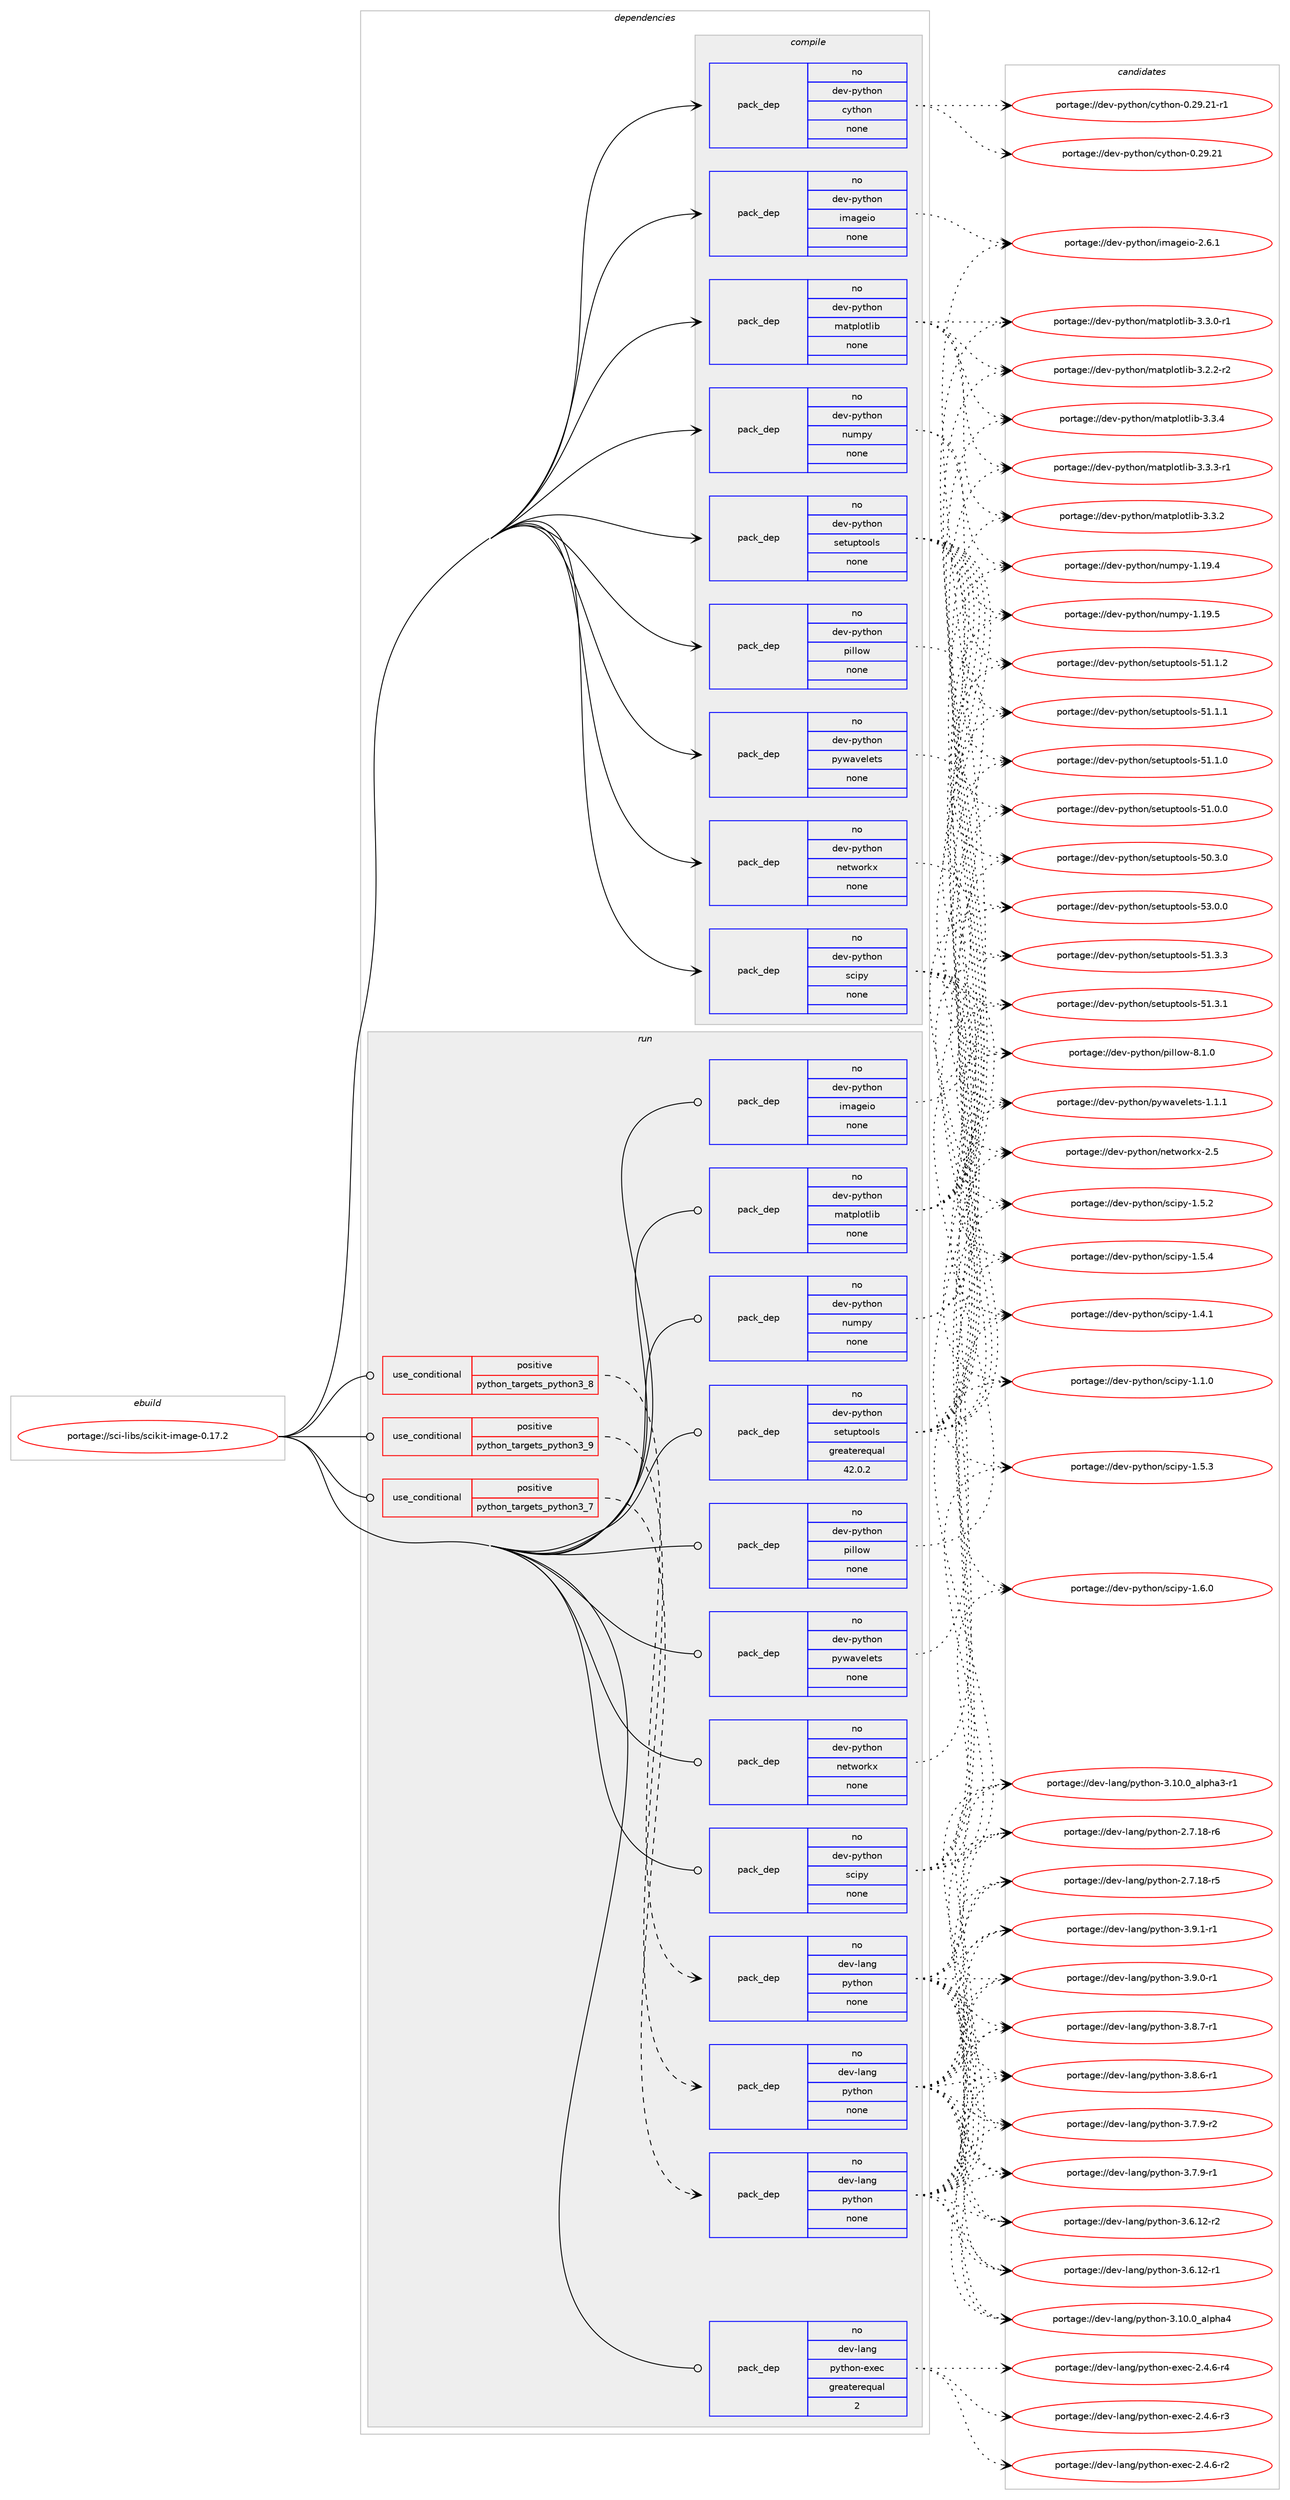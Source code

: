 digraph prolog {

# *************
# Graph options
# *************

newrank=true;
concentrate=true;
compound=true;
graph [rankdir=LR,fontname=Helvetica,fontsize=10,ranksep=1.5];#, ranksep=2.5, nodesep=0.2];
edge  [arrowhead=vee];
node  [fontname=Helvetica,fontsize=10];

# **********
# The ebuild
# **********

subgraph cluster_leftcol {
color=gray;
rank=same;
label=<<i>ebuild</i>>;
id [label="portage://sci-libs/scikit-image-0.17.2", color=red, width=4, href="../sci-libs/scikit-image-0.17.2.svg"];
}

# ****************
# The dependencies
# ****************

subgraph cluster_midcol {
color=gray;
label=<<i>dependencies</i>>;
subgraph cluster_compile {
fillcolor="#eeeeee";
style=filled;
label=<<i>compile</i>>;
subgraph pack11414 {
dependency16596 [label=<<TABLE BORDER="0" CELLBORDER="1" CELLSPACING="0" CELLPADDING="4" WIDTH="220"><TR><TD ROWSPAN="6" CELLPADDING="30">pack_dep</TD></TR><TR><TD WIDTH="110">no</TD></TR><TR><TD>dev-python</TD></TR><TR><TD>cython</TD></TR><TR><TD>none</TD></TR><TR><TD></TD></TR></TABLE>>, shape=none, color=blue];
}
id:e -> dependency16596:w [weight=20,style="solid",arrowhead="vee"];
subgraph pack11415 {
dependency16597 [label=<<TABLE BORDER="0" CELLBORDER="1" CELLSPACING="0" CELLPADDING="4" WIDTH="220"><TR><TD ROWSPAN="6" CELLPADDING="30">pack_dep</TD></TR><TR><TD WIDTH="110">no</TD></TR><TR><TD>dev-python</TD></TR><TR><TD>imageio</TD></TR><TR><TD>none</TD></TR><TR><TD></TD></TR></TABLE>>, shape=none, color=blue];
}
id:e -> dependency16597:w [weight=20,style="solid",arrowhead="vee"];
subgraph pack11416 {
dependency16598 [label=<<TABLE BORDER="0" CELLBORDER="1" CELLSPACING="0" CELLPADDING="4" WIDTH="220"><TR><TD ROWSPAN="6" CELLPADDING="30">pack_dep</TD></TR><TR><TD WIDTH="110">no</TD></TR><TR><TD>dev-python</TD></TR><TR><TD>matplotlib</TD></TR><TR><TD>none</TD></TR><TR><TD></TD></TR></TABLE>>, shape=none, color=blue];
}
id:e -> dependency16598:w [weight=20,style="solid",arrowhead="vee"];
subgraph pack11417 {
dependency16599 [label=<<TABLE BORDER="0" CELLBORDER="1" CELLSPACING="0" CELLPADDING="4" WIDTH="220"><TR><TD ROWSPAN="6" CELLPADDING="30">pack_dep</TD></TR><TR><TD WIDTH="110">no</TD></TR><TR><TD>dev-python</TD></TR><TR><TD>networkx</TD></TR><TR><TD>none</TD></TR><TR><TD></TD></TR></TABLE>>, shape=none, color=blue];
}
id:e -> dependency16599:w [weight=20,style="solid",arrowhead="vee"];
subgraph pack11418 {
dependency16600 [label=<<TABLE BORDER="0" CELLBORDER="1" CELLSPACING="0" CELLPADDING="4" WIDTH="220"><TR><TD ROWSPAN="6" CELLPADDING="30">pack_dep</TD></TR><TR><TD WIDTH="110">no</TD></TR><TR><TD>dev-python</TD></TR><TR><TD>numpy</TD></TR><TR><TD>none</TD></TR><TR><TD></TD></TR></TABLE>>, shape=none, color=blue];
}
id:e -> dependency16600:w [weight=20,style="solid",arrowhead="vee"];
subgraph pack11419 {
dependency16601 [label=<<TABLE BORDER="0" CELLBORDER="1" CELLSPACING="0" CELLPADDING="4" WIDTH="220"><TR><TD ROWSPAN="6" CELLPADDING="30">pack_dep</TD></TR><TR><TD WIDTH="110">no</TD></TR><TR><TD>dev-python</TD></TR><TR><TD>pillow</TD></TR><TR><TD>none</TD></TR><TR><TD></TD></TR></TABLE>>, shape=none, color=blue];
}
id:e -> dependency16601:w [weight=20,style="solid",arrowhead="vee"];
subgraph pack11420 {
dependency16602 [label=<<TABLE BORDER="0" CELLBORDER="1" CELLSPACING="0" CELLPADDING="4" WIDTH="220"><TR><TD ROWSPAN="6" CELLPADDING="30">pack_dep</TD></TR><TR><TD WIDTH="110">no</TD></TR><TR><TD>dev-python</TD></TR><TR><TD>pywavelets</TD></TR><TR><TD>none</TD></TR><TR><TD></TD></TR></TABLE>>, shape=none, color=blue];
}
id:e -> dependency16602:w [weight=20,style="solid",arrowhead="vee"];
subgraph pack11421 {
dependency16603 [label=<<TABLE BORDER="0" CELLBORDER="1" CELLSPACING="0" CELLPADDING="4" WIDTH="220"><TR><TD ROWSPAN="6" CELLPADDING="30">pack_dep</TD></TR><TR><TD WIDTH="110">no</TD></TR><TR><TD>dev-python</TD></TR><TR><TD>scipy</TD></TR><TR><TD>none</TD></TR><TR><TD></TD></TR></TABLE>>, shape=none, color=blue];
}
id:e -> dependency16603:w [weight=20,style="solid",arrowhead="vee"];
subgraph pack11422 {
dependency16604 [label=<<TABLE BORDER="0" CELLBORDER="1" CELLSPACING="0" CELLPADDING="4" WIDTH="220"><TR><TD ROWSPAN="6" CELLPADDING="30">pack_dep</TD></TR><TR><TD WIDTH="110">no</TD></TR><TR><TD>dev-python</TD></TR><TR><TD>setuptools</TD></TR><TR><TD>none</TD></TR><TR><TD></TD></TR></TABLE>>, shape=none, color=blue];
}
id:e -> dependency16604:w [weight=20,style="solid",arrowhead="vee"];
}
subgraph cluster_compileandrun {
fillcolor="#eeeeee";
style=filled;
label=<<i>compile and run</i>>;
}
subgraph cluster_run {
fillcolor="#eeeeee";
style=filled;
label=<<i>run</i>>;
subgraph cond5049 {
dependency16605 [label=<<TABLE BORDER="0" CELLBORDER="1" CELLSPACING="0" CELLPADDING="4"><TR><TD ROWSPAN="3" CELLPADDING="10">use_conditional</TD></TR><TR><TD>positive</TD></TR><TR><TD>python_targets_python3_7</TD></TR></TABLE>>, shape=none, color=red];
subgraph pack11423 {
dependency16606 [label=<<TABLE BORDER="0" CELLBORDER="1" CELLSPACING="0" CELLPADDING="4" WIDTH="220"><TR><TD ROWSPAN="6" CELLPADDING="30">pack_dep</TD></TR><TR><TD WIDTH="110">no</TD></TR><TR><TD>dev-lang</TD></TR><TR><TD>python</TD></TR><TR><TD>none</TD></TR><TR><TD></TD></TR></TABLE>>, shape=none, color=blue];
}
dependency16605:e -> dependency16606:w [weight=20,style="dashed",arrowhead="vee"];
}
id:e -> dependency16605:w [weight=20,style="solid",arrowhead="odot"];
subgraph cond5050 {
dependency16607 [label=<<TABLE BORDER="0" CELLBORDER="1" CELLSPACING="0" CELLPADDING="4"><TR><TD ROWSPAN="3" CELLPADDING="10">use_conditional</TD></TR><TR><TD>positive</TD></TR><TR><TD>python_targets_python3_8</TD></TR></TABLE>>, shape=none, color=red];
subgraph pack11424 {
dependency16608 [label=<<TABLE BORDER="0" CELLBORDER="1" CELLSPACING="0" CELLPADDING="4" WIDTH="220"><TR><TD ROWSPAN="6" CELLPADDING="30">pack_dep</TD></TR><TR><TD WIDTH="110">no</TD></TR><TR><TD>dev-lang</TD></TR><TR><TD>python</TD></TR><TR><TD>none</TD></TR><TR><TD></TD></TR></TABLE>>, shape=none, color=blue];
}
dependency16607:e -> dependency16608:w [weight=20,style="dashed",arrowhead="vee"];
}
id:e -> dependency16607:w [weight=20,style="solid",arrowhead="odot"];
subgraph cond5051 {
dependency16609 [label=<<TABLE BORDER="0" CELLBORDER="1" CELLSPACING="0" CELLPADDING="4"><TR><TD ROWSPAN="3" CELLPADDING="10">use_conditional</TD></TR><TR><TD>positive</TD></TR><TR><TD>python_targets_python3_9</TD></TR></TABLE>>, shape=none, color=red];
subgraph pack11425 {
dependency16610 [label=<<TABLE BORDER="0" CELLBORDER="1" CELLSPACING="0" CELLPADDING="4" WIDTH="220"><TR><TD ROWSPAN="6" CELLPADDING="30">pack_dep</TD></TR><TR><TD WIDTH="110">no</TD></TR><TR><TD>dev-lang</TD></TR><TR><TD>python</TD></TR><TR><TD>none</TD></TR><TR><TD></TD></TR></TABLE>>, shape=none, color=blue];
}
dependency16609:e -> dependency16610:w [weight=20,style="dashed",arrowhead="vee"];
}
id:e -> dependency16609:w [weight=20,style="solid",arrowhead="odot"];
subgraph pack11426 {
dependency16611 [label=<<TABLE BORDER="0" CELLBORDER="1" CELLSPACING="0" CELLPADDING="4" WIDTH="220"><TR><TD ROWSPAN="6" CELLPADDING="30">pack_dep</TD></TR><TR><TD WIDTH="110">no</TD></TR><TR><TD>dev-lang</TD></TR><TR><TD>python-exec</TD></TR><TR><TD>greaterequal</TD></TR><TR><TD>2</TD></TR></TABLE>>, shape=none, color=blue];
}
id:e -> dependency16611:w [weight=20,style="solid",arrowhead="odot"];
subgraph pack11427 {
dependency16612 [label=<<TABLE BORDER="0" CELLBORDER="1" CELLSPACING="0" CELLPADDING="4" WIDTH="220"><TR><TD ROWSPAN="6" CELLPADDING="30">pack_dep</TD></TR><TR><TD WIDTH="110">no</TD></TR><TR><TD>dev-python</TD></TR><TR><TD>imageio</TD></TR><TR><TD>none</TD></TR><TR><TD></TD></TR></TABLE>>, shape=none, color=blue];
}
id:e -> dependency16612:w [weight=20,style="solid",arrowhead="odot"];
subgraph pack11428 {
dependency16613 [label=<<TABLE BORDER="0" CELLBORDER="1" CELLSPACING="0" CELLPADDING="4" WIDTH="220"><TR><TD ROWSPAN="6" CELLPADDING="30">pack_dep</TD></TR><TR><TD WIDTH="110">no</TD></TR><TR><TD>dev-python</TD></TR><TR><TD>matplotlib</TD></TR><TR><TD>none</TD></TR><TR><TD></TD></TR></TABLE>>, shape=none, color=blue];
}
id:e -> dependency16613:w [weight=20,style="solid",arrowhead="odot"];
subgraph pack11429 {
dependency16614 [label=<<TABLE BORDER="0" CELLBORDER="1" CELLSPACING="0" CELLPADDING="4" WIDTH="220"><TR><TD ROWSPAN="6" CELLPADDING="30">pack_dep</TD></TR><TR><TD WIDTH="110">no</TD></TR><TR><TD>dev-python</TD></TR><TR><TD>networkx</TD></TR><TR><TD>none</TD></TR><TR><TD></TD></TR></TABLE>>, shape=none, color=blue];
}
id:e -> dependency16614:w [weight=20,style="solid",arrowhead="odot"];
subgraph pack11430 {
dependency16615 [label=<<TABLE BORDER="0" CELLBORDER="1" CELLSPACING="0" CELLPADDING="4" WIDTH="220"><TR><TD ROWSPAN="6" CELLPADDING="30">pack_dep</TD></TR><TR><TD WIDTH="110">no</TD></TR><TR><TD>dev-python</TD></TR><TR><TD>numpy</TD></TR><TR><TD>none</TD></TR><TR><TD></TD></TR></TABLE>>, shape=none, color=blue];
}
id:e -> dependency16615:w [weight=20,style="solid",arrowhead="odot"];
subgraph pack11431 {
dependency16616 [label=<<TABLE BORDER="0" CELLBORDER="1" CELLSPACING="0" CELLPADDING="4" WIDTH="220"><TR><TD ROWSPAN="6" CELLPADDING="30">pack_dep</TD></TR><TR><TD WIDTH="110">no</TD></TR><TR><TD>dev-python</TD></TR><TR><TD>pillow</TD></TR><TR><TD>none</TD></TR><TR><TD></TD></TR></TABLE>>, shape=none, color=blue];
}
id:e -> dependency16616:w [weight=20,style="solid",arrowhead="odot"];
subgraph pack11432 {
dependency16617 [label=<<TABLE BORDER="0" CELLBORDER="1" CELLSPACING="0" CELLPADDING="4" WIDTH="220"><TR><TD ROWSPAN="6" CELLPADDING="30">pack_dep</TD></TR><TR><TD WIDTH="110">no</TD></TR><TR><TD>dev-python</TD></TR><TR><TD>pywavelets</TD></TR><TR><TD>none</TD></TR><TR><TD></TD></TR></TABLE>>, shape=none, color=blue];
}
id:e -> dependency16617:w [weight=20,style="solid",arrowhead="odot"];
subgraph pack11433 {
dependency16618 [label=<<TABLE BORDER="0" CELLBORDER="1" CELLSPACING="0" CELLPADDING="4" WIDTH="220"><TR><TD ROWSPAN="6" CELLPADDING="30">pack_dep</TD></TR><TR><TD WIDTH="110">no</TD></TR><TR><TD>dev-python</TD></TR><TR><TD>scipy</TD></TR><TR><TD>none</TD></TR><TR><TD></TD></TR></TABLE>>, shape=none, color=blue];
}
id:e -> dependency16618:w [weight=20,style="solid",arrowhead="odot"];
subgraph pack11434 {
dependency16619 [label=<<TABLE BORDER="0" CELLBORDER="1" CELLSPACING="0" CELLPADDING="4" WIDTH="220"><TR><TD ROWSPAN="6" CELLPADDING="30">pack_dep</TD></TR><TR><TD WIDTH="110">no</TD></TR><TR><TD>dev-python</TD></TR><TR><TD>setuptools</TD></TR><TR><TD>greaterequal</TD></TR><TR><TD>42.0.2</TD></TR></TABLE>>, shape=none, color=blue];
}
id:e -> dependency16619:w [weight=20,style="solid",arrowhead="odot"];
}
}

# **************
# The candidates
# **************

subgraph cluster_choices {
rank=same;
color=gray;
label=<<i>candidates</i>>;

subgraph choice11414 {
color=black;
nodesep=1;
choice10010111845112121116104111110479912111610411111045484650574650494511449 [label="portage://dev-python/cython-0.29.21-r1", color=red, width=4,href="../dev-python/cython-0.29.21-r1.svg"];
choice1001011184511212111610411111047991211161041111104548465057465049 [label="portage://dev-python/cython-0.29.21", color=red, width=4,href="../dev-python/cython-0.29.21.svg"];
dependency16596:e -> choice10010111845112121116104111110479912111610411111045484650574650494511449:w [style=dotted,weight="100"];
dependency16596:e -> choice1001011184511212111610411111047991211161041111104548465057465049:w [style=dotted,weight="100"];
}
subgraph choice11415 {
color=black;
nodesep=1;
choice100101118451121211161041111104710510997103101105111455046544649 [label="portage://dev-python/imageio-2.6.1", color=red, width=4,href="../dev-python/imageio-2.6.1.svg"];
dependency16597:e -> choice100101118451121211161041111104710510997103101105111455046544649:w [style=dotted,weight="100"];
}
subgraph choice11416 {
color=black;
nodesep=1;
choice10010111845112121116104111110471099711611210811111610810598455146514652 [label="portage://dev-python/matplotlib-3.3.4", color=red, width=4,href="../dev-python/matplotlib-3.3.4.svg"];
choice100101118451121211161041111104710997116112108111116108105984551465146514511449 [label="portage://dev-python/matplotlib-3.3.3-r1", color=red, width=4,href="../dev-python/matplotlib-3.3.3-r1.svg"];
choice10010111845112121116104111110471099711611210811111610810598455146514650 [label="portage://dev-python/matplotlib-3.3.2", color=red, width=4,href="../dev-python/matplotlib-3.3.2.svg"];
choice100101118451121211161041111104710997116112108111116108105984551465146484511449 [label="portage://dev-python/matplotlib-3.3.0-r1", color=red, width=4,href="../dev-python/matplotlib-3.3.0-r1.svg"];
choice100101118451121211161041111104710997116112108111116108105984551465046504511450 [label="portage://dev-python/matplotlib-3.2.2-r2", color=red, width=4,href="../dev-python/matplotlib-3.2.2-r2.svg"];
dependency16598:e -> choice10010111845112121116104111110471099711611210811111610810598455146514652:w [style=dotted,weight="100"];
dependency16598:e -> choice100101118451121211161041111104710997116112108111116108105984551465146514511449:w [style=dotted,weight="100"];
dependency16598:e -> choice10010111845112121116104111110471099711611210811111610810598455146514650:w [style=dotted,weight="100"];
dependency16598:e -> choice100101118451121211161041111104710997116112108111116108105984551465146484511449:w [style=dotted,weight="100"];
dependency16598:e -> choice100101118451121211161041111104710997116112108111116108105984551465046504511450:w [style=dotted,weight="100"];
}
subgraph choice11417 {
color=black;
nodesep=1;
choice100101118451121211161041111104711010111611911111410712045504653 [label="portage://dev-python/networkx-2.5", color=red, width=4,href="../dev-python/networkx-2.5.svg"];
dependency16599:e -> choice100101118451121211161041111104711010111611911111410712045504653:w [style=dotted,weight="100"];
}
subgraph choice11418 {
color=black;
nodesep=1;
choice100101118451121211161041111104711011710911212145494649574653 [label="portage://dev-python/numpy-1.19.5", color=red, width=4,href="../dev-python/numpy-1.19.5.svg"];
choice100101118451121211161041111104711011710911212145494649574652 [label="portage://dev-python/numpy-1.19.4", color=red, width=4,href="../dev-python/numpy-1.19.4.svg"];
dependency16600:e -> choice100101118451121211161041111104711011710911212145494649574653:w [style=dotted,weight="100"];
dependency16600:e -> choice100101118451121211161041111104711011710911212145494649574652:w [style=dotted,weight="100"];
}
subgraph choice11419 {
color=black;
nodesep=1;
choice1001011184511212111610411111047112105108108111119455646494648 [label="portage://dev-python/pillow-8.1.0", color=red, width=4,href="../dev-python/pillow-8.1.0.svg"];
dependency16601:e -> choice1001011184511212111610411111047112105108108111119455646494648:w [style=dotted,weight="100"];
}
subgraph choice11420 {
color=black;
nodesep=1;
choice100101118451121211161041111104711212111997118101108101116115454946494649 [label="portage://dev-python/pywavelets-1.1.1", color=red, width=4,href="../dev-python/pywavelets-1.1.1.svg"];
dependency16602:e -> choice100101118451121211161041111104711212111997118101108101116115454946494649:w [style=dotted,weight="100"];
}
subgraph choice11421 {
color=black;
nodesep=1;
choice100101118451121211161041111104711599105112121454946544648 [label="portage://dev-python/scipy-1.6.0", color=red, width=4,href="../dev-python/scipy-1.6.0.svg"];
choice100101118451121211161041111104711599105112121454946534652 [label="portage://dev-python/scipy-1.5.4", color=red, width=4,href="../dev-python/scipy-1.5.4.svg"];
choice100101118451121211161041111104711599105112121454946534651 [label="portage://dev-python/scipy-1.5.3", color=red, width=4,href="../dev-python/scipy-1.5.3.svg"];
choice100101118451121211161041111104711599105112121454946534650 [label="portage://dev-python/scipy-1.5.2", color=red, width=4,href="../dev-python/scipy-1.5.2.svg"];
choice100101118451121211161041111104711599105112121454946524649 [label="portage://dev-python/scipy-1.4.1", color=red, width=4,href="../dev-python/scipy-1.4.1.svg"];
choice100101118451121211161041111104711599105112121454946494648 [label="portage://dev-python/scipy-1.1.0", color=red, width=4,href="../dev-python/scipy-1.1.0.svg"];
dependency16603:e -> choice100101118451121211161041111104711599105112121454946544648:w [style=dotted,weight="100"];
dependency16603:e -> choice100101118451121211161041111104711599105112121454946534652:w [style=dotted,weight="100"];
dependency16603:e -> choice100101118451121211161041111104711599105112121454946534651:w [style=dotted,weight="100"];
dependency16603:e -> choice100101118451121211161041111104711599105112121454946534650:w [style=dotted,weight="100"];
dependency16603:e -> choice100101118451121211161041111104711599105112121454946524649:w [style=dotted,weight="100"];
dependency16603:e -> choice100101118451121211161041111104711599105112121454946494648:w [style=dotted,weight="100"];
}
subgraph choice11422 {
color=black;
nodesep=1;
choice100101118451121211161041111104711510111611711211611111110811545535146484648 [label="portage://dev-python/setuptools-53.0.0", color=red, width=4,href="../dev-python/setuptools-53.0.0.svg"];
choice100101118451121211161041111104711510111611711211611111110811545534946514651 [label="portage://dev-python/setuptools-51.3.3", color=red, width=4,href="../dev-python/setuptools-51.3.3.svg"];
choice100101118451121211161041111104711510111611711211611111110811545534946514649 [label="portage://dev-python/setuptools-51.3.1", color=red, width=4,href="../dev-python/setuptools-51.3.1.svg"];
choice100101118451121211161041111104711510111611711211611111110811545534946494650 [label="portage://dev-python/setuptools-51.1.2", color=red, width=4,href="../dev-python/setuptools-51.1.2.svg"];
choice100101118451121211161041111104711510111611711211611111110811545534946494649 [label="portage://dev-python/setuptools-51.1.1", color=red, width=4,href="../dev-python/setuptools-51.1.1.svg"];
choice100101118451121211161041111104711510111611711211611111110811545534946494648 [label="portage://dev-python/setuptools-51.1.0", color=red, width=4,href="../dev-python/setuptools-51.1.0.svg"];
choice100101118451121211161041111104711510111611711211611111110811545534946484648 [label="portage://dev-python/setuptools-51.0.0", color=red, width=4,href="../dev-python/setuptools-51.0.0.svg"];
choice100101118451121211161041111104711510111611711211611111110811545534846514648 [label="portage://dev-python/setuptools-50.3.0", color=red, width=4,href="../dev-python/setuptools-50.3.0.svg"];
dependency16604:e -> choice100101118451121211161041111104711510111611711211611111110811545535146484648:w [style=dotted,weight="100"];
dependency16604:e -> choice100101118451121211161041111104711510111611711211611111110811545534946514651:w [style=dotted,weight="100"];
dependency16604:e -> choice100101118451121211161041111104711510111611711211611111110811545534946514649:w [style=dotted,weight="100"];
dependency16604:e -> choice100101118451121211161041111104711510111611711211611111110811545534946494650:w [style=dotted,weight="100"];
dependency16604:e -> choice100101118451121211161041111104711510111611711211611111110811545534946494649:w [style=dotted,weight="100"];
dependency16604:e -> choice100101118451121211161041111104711510111611711211611111110811545534946494648:w [style=dotted,weight="100"];
dependency16604:e -> choice100101118451121211161041111104711510111611711211611111110811545534946484648:w [style=dotted,weight="100"];
dependency16604:e -> choice100101118451121211161041111104711510111611711211611111110811545534846514648:w [style=dotted,weight="100"];
}
subgraph choice11423 {
color=black;
nodesep=1;
choice1001011184510897110103471121211161041111104551465746494511449 [label="portage://dev-lang/python-3.9.1-r1", color=red, width=4,href="../dev-lang/python-3.9.1-r1.svg"];
choice1001011184510897110103471121211161041111104551465746484511449 [label="portage://dev-lang/python-3.9.0-r1", color=red, width=4,href="../dev-lang/python-3.9.0-r1.svg"];
choice1001011184510897110103471121211161041111104551465646554511449 [label="portage://dev-lang/python-3.8.7-r1", color=red, width=4,href="../dev-lang/python-3.8.7-r1.svg"];
choice1001011184510897110103471121211161041111104551465646544511449 [label="portage://dev-lang/python-3.8.6-r1", color=red, width=4,href="../dev-lang/python-3.8.6-r1.svg"];
choice1001011184510897110103471121211161041111104551465546574511450 [label="portage://dev-lang/python-3.7.9-r2", color=red, width=4,href="../dev-lang/python-3.7.9-r2.svg"];
choice1001011184510897110103471121211161041111104551465546574511449 [label="portage://dev-lang/python-3.7.9-r1", color=red, width=4,href="../dev-lang/python-3.7.9-r1.svg"];
choice100101118451089711010347112121116104111110455146544649504511450 [label="portage://dev-lang/python-3.6.12-r2", color=red, width=4,href="../dev-lang/python-3.6.12-r2.svg"];
choice100101118451089711010347112121116104111110455146544649504511449 [label="portage://dev-lang/python-3.6.12-r1", color=red, width=4,href="../dev-lang/python-3.6.12-r1.svg"];
choice1001011184510897110103471121211161041111104551464948464895971081121049752 [label="portage://dev-lang/python-3.10.0_alpha4", color=red, width=4,href="../dev-lang/python-3.10.0_alpha4.svg"];
choice10010111845108971101034711212111610411111045514649484648959710811210497514511449 [label="portage://dev-lang/python-3.10.0_alpha3-r1", color=red, width=4,href="../dev-lang/python-3.10.0_alpha3-r1.svg"];
choice100101118451089711010347112121116104111110455046554649564511454 [label="portage://dev-lang/python-2.7.18-r6", color=red, width=4,href="../dev-lang/python-2.7.18-r6.svg"];
choice100101118451089711010347112121116104111110455046554649564511453 [label="portage://dev-lang/python-2.7.18-r5", color=red, width=4,href="../dev-lang/python-2.7.18-r5.svg"];
dependency16606:e -> choice1001011184510897110103471121211161041111104551465746494511449:w [style=dotted,weight="100"];
dependency16606:e -> choice1001011184510897110103471121211161041111104551465746484511449:w [style=dotted,weight="100"];
dependency16606:e -> choice1001011184510897110103471121211161041111104551465646554511449:w [style=dotted,weight="100"];
dependency16606:e -> choice1001011184510897110103471121211161041111104551465646544511449:w [style=dotted,weight="100"];
dependency16606:e -> choice1001011184510897110103471121211161041111104551465546574511450:w [style=dotted,weight="100"];
dependency16606:e -> choice1001011184510897110103471121211161041111104551465546574511449:w [style=dotted,weight="100"];
dependency16606:e -> choice100101118451089711010347112121116104111110455146544649504511450:w [style=dotted,weight="100"];
dependency16606:e -> choice100101118451089711010347112121116104111110455146544649504511449:w [style=dotted,weight="100"];
dependency16606:e -> choice1001011184510897110103471121211161041111104551464948464895971081121049752:w [style=dotted,weight="100"];
dependency16606:e -> choice10010111845108971101034711212111610411111045514649484648959710811210497514511449:w [style=dotted,weight="100"];
dependency16606:e -> choice100101118451089711010347112121116104111110455046554649564511454:w [style=dotted,weight="100"];
dependency16606:e -> choice100101118451089711010347112121116104111110455046554649564511453:w [style=dotted,weight="100"];
}
subgraph choice11424 {
color=black;
nodesep=1;
choice1001011184510897110103471121211161041111104551465746494511449 [label="portage://dev-lang/python-3.9.1-r1", color=red, width=4,href="../dev-lang/python-3.9.1-r1.svg"];
choice1001011184510897110103471121211161041111104551465746484511449 [label="portage://dev-lang/python-3.9.0-r1", color=red, width=4,href="../dev-lang/python-3.9.0-r1.svg"];
choice1001011184510897110103471121211161041111104551465646554511449 [label="portage://dev-lang/python-3.8.7-r1", color=red, width=4,href="../dev-lang/python-3.8.7-r1.svg"];
choice1001011184510897110103471121211161041111104551465646544511449 [label="portage://dev-lang/python-3.8.6-r1", color=red, width=4,href="../dev-lang/python-3.8.6-r1.svg"];
choice1001011184510897110103471121211161041111104551465546574511450 [label="portage://dev-lang/python-3.7.9-r2", color=red, width=4,href="../dev-lang/python-3.7.9-r2.svg"];
choice1001011184510897110103471121211161041111104551465546574511449 [label="portage://dev-lang/python-3.7.9-r1", color=red, width=4,href="../dev-lang/python-3.7.9-r1.svg"];
choice100101118451089711010347112121116104111110455146544649504511450 [label="portage://dev-lang/python-3.6.12-r2", color=red, width=4,href="../dev-lang/python-3.6.12-r2.svg"];
choice100101118451089711010347112121116104111110455146544649504511449 [label="portage://dev-lang/python-3.6.12-r1", color=red, width=4,href="../dev-lang/python-3.6.12-r1.svg"];
choice1001011184510897110103471121211161041111104551464948464895971081121049752 [label="portage://dev-lang/python-3.10.0_alpha4", color=red, width=4,href="../dev-lang/python-3.10.0_alpha4.svg"];
choice10010111845108971101034711212111610411111045514649484648959710811210497514511449 [label="portage://dev-lang/python-3.10.0_alpha3-r1", color=red, width=4,href="../dev-lang/python-3.10.0_alpha3-r1.svg"];
choice100101118451089711010347112121116104111110455046554649564511454 [label="portage://dev-lang/python-2.7.18-r6", color=red, width=4,href="../dev-lang/python-2.7.18-r6.svg"];
choice100101118451089711010347112121116104111110455046554649564511453 [label="portage://dev-lang/python-2.7.18-r5", color=red, width=4,href="../dev-lang/python-2.7.18-r5.svg"];
dependency16608:e -> choice1001011184510897110103471121211161041111104551465746494511449:w [style=dotted,weight="100"];
dependency16608:e -> choice1001011184510897110103471121211161041111104551465746484511449:w [style=dotted,weight="100"];
dependency16608:e -> choice1001011184510897110103471121211161041111104551465646554511449:w [style=dotted,weight="100"];
dependency16608:e -> choice1001011184510897110103471121211161041111104551465646544511449:w [style=dotted,weight="100"];
dependency16608:e -> choice1001011184510897110103471121211161041111104551465546574511450:w [style=dotted,weight="100"];
dependency16608:e -> choice1001011184510897110103471121211161041111104551465546574511449:w [style=dotted,weight="100"];
dependency16608:e -> choice100101118451089711010347112121116104111110455146544649504511450:w [style=dotted,weight="100"];
dependency16608:e -> choice100101118451089711010347112121116104111110455146544649504511449:w [style=dotted,weight="100"];
dependency16608:e -> choice1001011184510897110103471121211161041111104551464948464895971081121049752:w [style=dotted,weight="100"];
dependency16608:e -> choice10010111845108971101034711212111610411111045514649484648959710811210497514511449:w [style=dotted,weight="100"];
dependency16608:e -> choice100101118451089711010347112121116104111110455046554649564511454:w [style=dotted,weight="100"];
dependency16608:e -> choice100101118451089711010347112121116104111110455046554649564511453:w [style=dotted,weight="100"];
}
subgraph choice11425 {
color=black;
nodesep=1;
choice1001011184510897110103471121211161041111104551465746494511449 [label="portage://dev-lang/python-3.9.1-r1", color=red, width=4,href="../dev-lang/python-3.9.1-r1.svg"];
choice1001011184510897110103471121211161041111104551465746484511449 [label="portage://dev-lang/python-3.9.0-r1", color=red, width=4,href="../dev-lang/python-3.9.0-r1.svg"];
choice1001011184510897110103471121211161041111104551465646554511449 [label="portage://dev-lang/python-3.8.7-r1", color=red, width=4,href="../dev-lang/python-3.8.7-r1.svg"];
choice1001011184510897110103471121211161041111104551465646544511449 [label="portage://dev-lang/python-3.8.6-r1", color=red, width=4,href="../dev-lang/python-3.8.6-r1.svg"];
choice1001011184510897110103471121211161041111104551465546574511450 [label="portage://dev-lang/python-3.7.9-r2", color=red, width=4,href="../dev-lang/python-3.7.9-r2.svg"];
choice1001011184510897110103471121211161041111104551465546574511449 [label="portage://dev-lang/python-3.7.9-r1", color=red, width=4,href="../dev-lang/python-3.7.9-r1.svg"];
choice100101118451089711010347112121116104111110455146544649504511450 [label="portage://dev-lang/python-3.6.12-r2", color=red, width=4,href="../dev-lang/python-3.6.12-r2.svg"];
choice100101118451089711010347112121116104111110455146544649504511449 [label="portage://dev-lang/python-3.6.12-r1", color=red, width=4,href="../dev-lang/python-3.6.12-r1.svg"];
choice1001011184510897110103471121211161041111104551464948464895971081121049752 [label="portage://dev-lang/python-3.10.0_alpha4", color=red, width=4,href="../dev-lang/python-3.10.0_alpha4.svg"];
choice10010111845108971101034711212111610411111045514649484648959710811210497514511449 [label="portage://dev-lang/python-3.10.0_alpha3-r1", color=red, width=4,href="../dev-lang/python-3.10.0_alpha3-r1.svg"];
choice100101118451089711010347112121116104111110455046554649564511454 [label="portage://dev-lang/python-2.7.18-r6", color=red, width=4,href="../dev-lang/python-2.7.18-r6.svg"];
choice100101118451089711010347112121116104111110455046554649564511453 [label="portage://dev-lang/python-2.7.18-r5", color=red, width=4,href="../dev-lang/python-2.7.18-r5.svg"];
dependency16610:e -> choice1001011184510897110103471121211161041111104551465746494511449:w [style=dotted,weight="100"];
dependency16610:e -> choice1001011184510897110103471121211161041111104551465746484511449:w [style=dotted,weight="100"];
dependency16610:e -> choice1001011184510897110103471121211161041111104551465646554511449:w [style=dotted,weight="100"];
dependency16610:e -> choice1001011184510897110103471121211161041111104551465646544511449:w [style=dotted,weight="100"];
dependency16610:e -> choice1001011184510897110103471121211161041111104551465546574511450:w [style=dotted,weight="100"];
dependency16610:e -> choice1001011184510897110103471121211161041111104551465546574511449:w [style=dotted,weight="100"];
dependency16610:e -> choice100101118451089711010347112121116104111110455146544649504511450:w [style=dotted,weight="100"];
dependency16610:e -> choice100101118451089711010347112121116104111110455146544649504511449:w [style=dotted,weight="100"];
dependency16610:e -> choice1001011184510897110103471121211161041111104551464948464895971081121049752:w [style=dotted,weight="100"];
dependency16610:e -> choice10010111845108971101034711212111610411111045514649484648959710811210497514511449:w [style=dotted,weight="100"];
dependency16610:e -> choice100101118451089711010347112121116104111110455046554649564511454:w [style=dotted,weight="100"];
dependency16610:e -> choice100101118451089711010347112121116104111110455046554649564511453:w [style=dotted,weight="100"];
}
subgraph choice11426 {
color=black;
nodesep=1;
choice10010111845108971101034711212111610411111045101120101994550465246544511452 [label="portage://dev-lang/python-exec-2.4.6-r4", color=red, width=4,href="../dev-lang/python-exec-2.4.6-r4.svg"];
choice10010111845108971101034711212111610411111045101120101994550465246544511451 [label="portage://dev-lang/python-exec-2.4.6-r3", color=red, width=4,href="../dev-lang/python-exec-2.4.6-r3.svg"];
choice10010111845108971101034711212111610411111045101120101994550465246544511450 [label="portage://dev-lang/python-exec-2.4.6-r2", color=red, width=4,href="../dev-lang/python-exec-2.4.6-r2.svg"];
dependency16611:e -> choice10010111845108971101034711212111610411111045101120101994550465246544511452:w [style=dotted,weight="100"];
dependency16611:e -> choice10010111845108971101034711212111610411111045101120101994550465246544511451:w [style=dotted,weight="100"];
dependency16611:e -> choice10010111845108971101034711212111610411111045101120101994550465246544511450:w [style=dotted,weight="100"];
}
subgraph choice11427 {
color=black;
nodesep=1;
choice100101118451121211161041111104710510997103101105111455046544649 [label="portage://dev-python/imageio-2.6.1", color=red, width=4,href="../dev-python/imageio-2.6.1.svg"];
dependency16612:e -> choice100101118451121211161041111104710510997103101105111455046544649:w [style=dotted,weight="100"];
}
subgraph choice11428 {
color=black;
nodesep=1;
choice10010111845112121116104111110471099711611210811111610810598455146514652 [label="portage://dev-python/matplotlib-3.3.4", color=red, width=4,href="../dev-python/matplotlib-3.3.4.svg"];
choice100101118451121211161041111104710997116112108111116108105984551465146514511449 [label="portage://dev-python/matplotlib-3.3.3-r1", color=red, width=4,href="../dev-python/matplotlib-3.3.3-r1.svg"];
choice10010111845112121116104111110471099711611210811111610810598455146514650 [label="portage://dev-python/matplotlib-3.3.2", color=red, width=4,href="../dev-python/matplotlib-3.3.2.svg"];
choice100101118451121211161041111104710997116112108111116108105984551465146484511449 [label="portage://dev-python/matplotlib-3.3.0-r1", color=red, width=4,href="../dev-python/matplotlib-3.3.0-r1.svg"];
choice100101118451121211161041111104710997116112108111116108105984551465046504511450 [label="portage://dev-python/matplotlib-3.2.2-r2", color=red, width=4,href="../dev-python/matplotlib-3.2.2-r2.svg"];
dependency16613:e -> choice10010111845112121116104111110471099711611210811111610810598455146514652:w [style=dotted,weight="100"];
dependency16613:e -> choice100101118451121211161041111104710997116112108111116108105984551465146514511449:w [style=dotted,weight="100"];
dependency16613:e -> choice10010111845112121116104111110471099711611210811111610810598455146514650:w [style=dotted,weight="100"];
dependency16613:e -> choice100101118451121211161041111104710997116112108111116108105984551465146484511449:w [style=dotted,weight="100"];
dependency16613:e -> choice100101118451121211161041111104710997116112108111116108105984551465046504511450:w [style=dotted,weight="100"];
}
subgraph choice11429 {
color=black;
nodesep=1;
choice100101118451121211161041111104711010111611911111410712045504653 [label="portage://dev-python/networkx-2.5", color=red, width=4,href="../dev-python/networkx-2.5.svg"];
dependency16614:e -> choice100101118451121211161041111104711010111611911111410712045504653:w [style=dotted,weight="100"];
}
subgraph choice11430 {
color=black;
nodesep=1;
choice100101118451121211161041111104711011710911212145494649574653 [label="portage://dev-python/numpy-1.19.5", color=red, width=4,href="../dev-python/numpy-1.19.5.svg"];
choice100101118451121211161041111104711011710911212145494649574652 [label="portage://dev-python/numpy-1.19.4", color=red, width=4,href="../dev-python/numpy-1.19.4.svg"];
dependency16615:e -> choice100101118451121211161041111104711011710911212145494649574653:w [style=dotted,weight="100"];
dependency16615:e -> choice100101118451121211161041111104711011710911212145494649574652:w [style=dotted,weight="100"];
}
subgraph choice11431 {
color=black;
nodesep=1;
choice1001011184511212111610411111047112105108108111119455646494648 [label="portage://dev-python/pillow-8.1.0", color=red, width=4,href="../dev-python/pillow-8.1.0.svg"];
dependency16616:e -> choice1001011184511212111610411111047112105108108111119455646494648:w [style=dotted,weight="100"];
}
subgraph choice11432 {
color=black;
nodesep=1;
choice100101118451121211161041111104711212111997118101108101116115454946494649 [label="portage://dev-python/pywavelets-1.1.1", color=red, width=4,href="../dev-python/pywavelets-1.1.1.svg"];
dependency16617:e -> choice100101118451121211161041111104711212111997118101108101116115454946494649:w [style=dotted,weight="100"];
}
subgraph choice11433 {
color=black;
nodesep=1;
choice100101118451121211161041111104711599105112121454946544648 [label="portage://dev-python/scipy-1.6.0", color=red, width=4,href="../dev-python/scipy-1.6.0.svg"];
choice100101118451121211161041111104711599105112121454946534652 [label="portage://dev-python/scipy-1.5.4", color=red, width=4,href="../dev-python/scipy-1.5.4.svg"];
choice100101118451121211161041111104711599105112121454946534651 [label="portage://dev-python/scipy-1.5.3", color=red, width=4,href="../dev-python/scipy-1.5.3.svg"];
choice100101118451121211161041111104711599105112121454946534650 [label="portage://dev-python/scipy-1.5.2", color=red, width=4,href="../dev-python/scipy-1.5.2.svg"];
choice100101118451121211161041111104711599105112121454946524649 [label="portage://dev-python/scipy-1.4.1", color=red, width=4,href="../dev-python/scipy-1.4.1.svg"];
choice100101118451121211161041111104711599105112121454946494648 [label="portage://dev-python/scipy-1.1.0", color=red, width=4,href="../dev-python/scipy-1.1.0.svg"];
dependency16618:e -> choice100101118451121211161041111104711599105112121454946544648:w [style=dotted,weight="100"];
dependency16618:e -> choice100101118451121211161041111104711599105112121454946534652:w [style=dotted,weight="100"];
dependency16618:e -> choice100101118451121211161041111104711599105112121454946534651:w [style=dotted,weight="100"];
dependency16618:e -> choice100101118451121211161041111104711599105112121454946534650:w [style=dotted,weight="100"];
dependency16618:e -> choice100101118451121211161041111104711599105112121454946524649:w [style=dotted,weight="100"];
dependency16618:e -> choice100101118451121211161041111104711599105112121454946494648:w [style=dotted,weight="100"];
}
subgraph choice11434 {
color=black;
nodesep=1;
choice100101118451121211161041111104711510111611711211611111110811545535146484648 [label="portage://dev-python/setuptools-53.0.0", color=red, width=4,href="../dev-python/setuptools-53.0.0.svg"];
choice100101118451121211161041111104711510111611711211611111110811545534946514651 [label="portage://dev-python/setuptools-51.3.3", color=red, width=4,href="../dev-python/setuptools-51.3.3.svg"];
choice100101118451121211161041111104711510111611711211611111110811545534946514649 [label="portage://dev-python/setuptools-51.3.1", color=red, width=4,href="../dev-python/setuptools-51.3.1.svg"];
choice100101118451121211161041111104711510111611711211611111110811545534946494650 [label="portage://dev-python/setuptools-51.1.2", color=red, width=4,href="../dev-python/setuptools-51.1.2.svg"];
choice100101118451121211161041111104711510111611711211611111110811545534946494649 [label="portage://dev-python/setuptools-51.1.1", color=red, width=4,href="../dev-python/setuptools-51.1.1.svg"];
choice100101118451121211161041111104711510111611711211611111110811545534946494648 [label="portage://dev-python/setuptools-51.1.0", color=red, width=4,href="../dev-python/setuptools-51.1.0.svg"];
choice100101118451121211161041111104711510111611711211611111110811545534946484648 [label="portage://dev-python/setuptools-51.0.0", color=red, width=4,href="../dev-python/setuptools-51.0.0.svg"];
choice100101118451121211161041111104711510111611711211611111110811545534846514648 [label="portage://dev-python/setuptools-50.3.0", color=red, width=4,href="../dev-python/setuptools-50.3.0.svg"];
dependency16619:e -> choice100101118451121211161041111104711510111611711211611111110811545535146484648:w [style=dotted,weight="100"];
dependency16619:e -> choice100101118451121211161041111104711510111611711211611111110811545534946514651:w [style=dotted,weight="100"];
dependency16619:e -> choice100101118451121211161041111104711510111611711211611111110811545534946514649:w [style=dotted,weight="100"];
dependency16619:e -> choice100101118451121211161041111104711510111611711211611111110811545534946494650:w [style=dotted,weight="100"];
dependency16619:e -> choice100101118451121211161041111104711510111611711211611111110811545534946494649:w [style=dotted,weight="100"];
dependency16619:e -> choice100101118451121211161041111104711510111611711211611111110811545534946494648:w [style=dotted,weight="100"];
dependency16619:e -> choice100101118451121211161041111104711510111611711211611111110811545534946484648:w [style=dotted,weight="100"];
dependency16619:e -> choice100101118451121211161041111104711510111611711211611111110811545534846514648:w [style=dotted,weight="100"];
}
}

}
